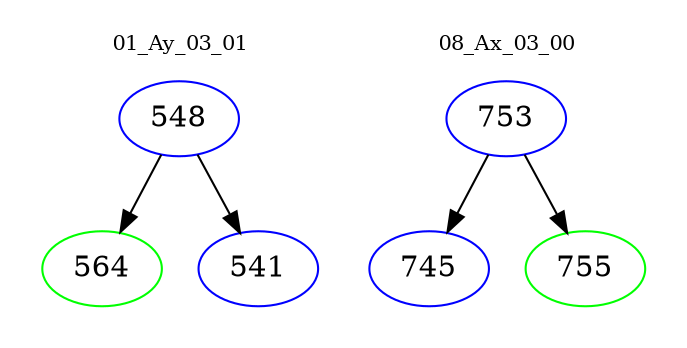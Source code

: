 digraph{
subgraph cluster_0 {
color = white
label = "01_Ay_03_01";
fontsize=10;
T0_548 [label="548", color="blue"]
T0_548 -> T0_564 [color="black"]
T0_564 [label="564", color="green"]
T0_548 -> T0_541 [color="black"]
T0_541 [label="541", color="blue"]
}
subgraph cluster_1 {
color = white
label = "08_Ax_03_00";
fontsize=10;
T1_753 [label="753", color="blue"]
T1_753 -> T1_745 [color="black"]
T1_745 [label="745", color="blue"]
T1_753 -> T1_755 [color="black"]
T1_755 [label="755", color="green"]
}
}
